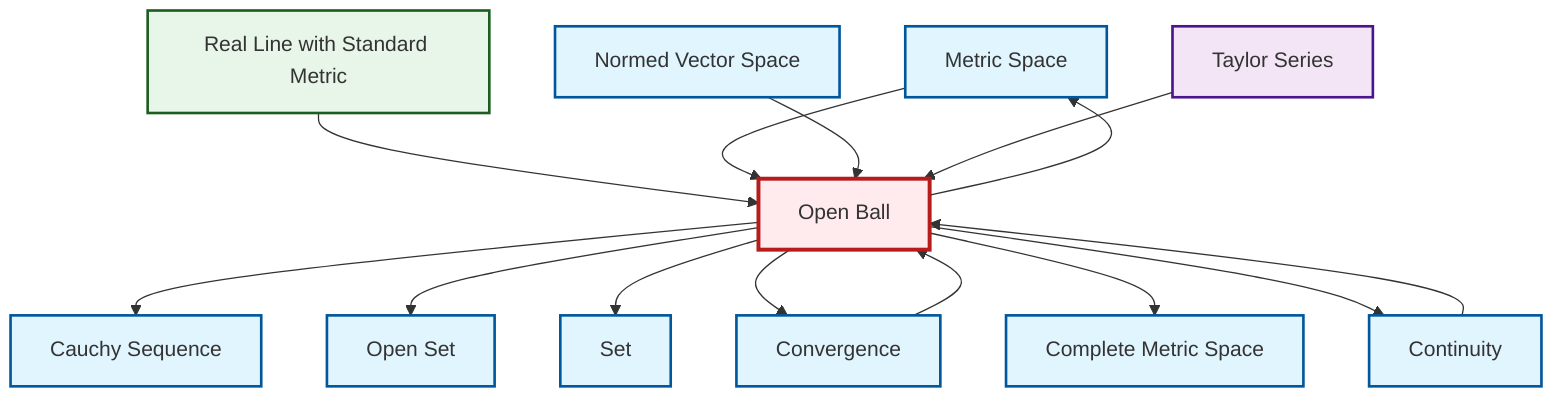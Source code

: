 graph TD
    classDef definition fill:#e1f5fe,stroke:#01579b,stroke-width:2px
    classDef theorem fill:#f3e5f5,stroke:#4a148c,stroke-width:2px
    classDef axiom fill:#fff3e0,stroke:#e65100,stroke-width:2px
    classDef example fill:#e8f5e9,stroke:#1b5e20,stroke-width:2px
    classDef current fill:#ffebee,stroke:#b71c1c,stroke-width:3px
    def-cauchy-sequence["Cauchy Sequence"]:::definition
    def-metric-space["Metric Space"]:::definition
    def-open-set["Open Set"]:::definition
    def-complete-metric-space["Complete Metric Space"]:::definition
    def-convergence["Convergence"]:::definition
    thm-taylor-series["Taylor Series"]:::theorem
    def-continuity["Continuity"]:::definition
    ex-real-line-metric["Real Line with Standard Metric"]:::example
    def-set["Set"]:::definition
    def-open-ball["Open Ball"]:::definition
    def-normed-vector-space["Normed Vector Space"]:::definition
    def-open-ball --> def-metric-space
    ex-real-line-metric --> def-open-ball
    def-metric-space --> def-open-ball
    def-continuity --> def-open-ball
    def-open-ball --> def-cauchy-sequence
    def-convergence --> def-open-ball
    def-open-ball --> def-open-set
    def-normed-vector-space --> def-open-ball
    def-open-ball --> def-set
    def-open-ball --> def-convergence
    thm-taylor-series --> def-open-ball
    def-open-ball --> def-complete-metric-space
    def-open-ball --> def-continuity
    class def-open-ball current